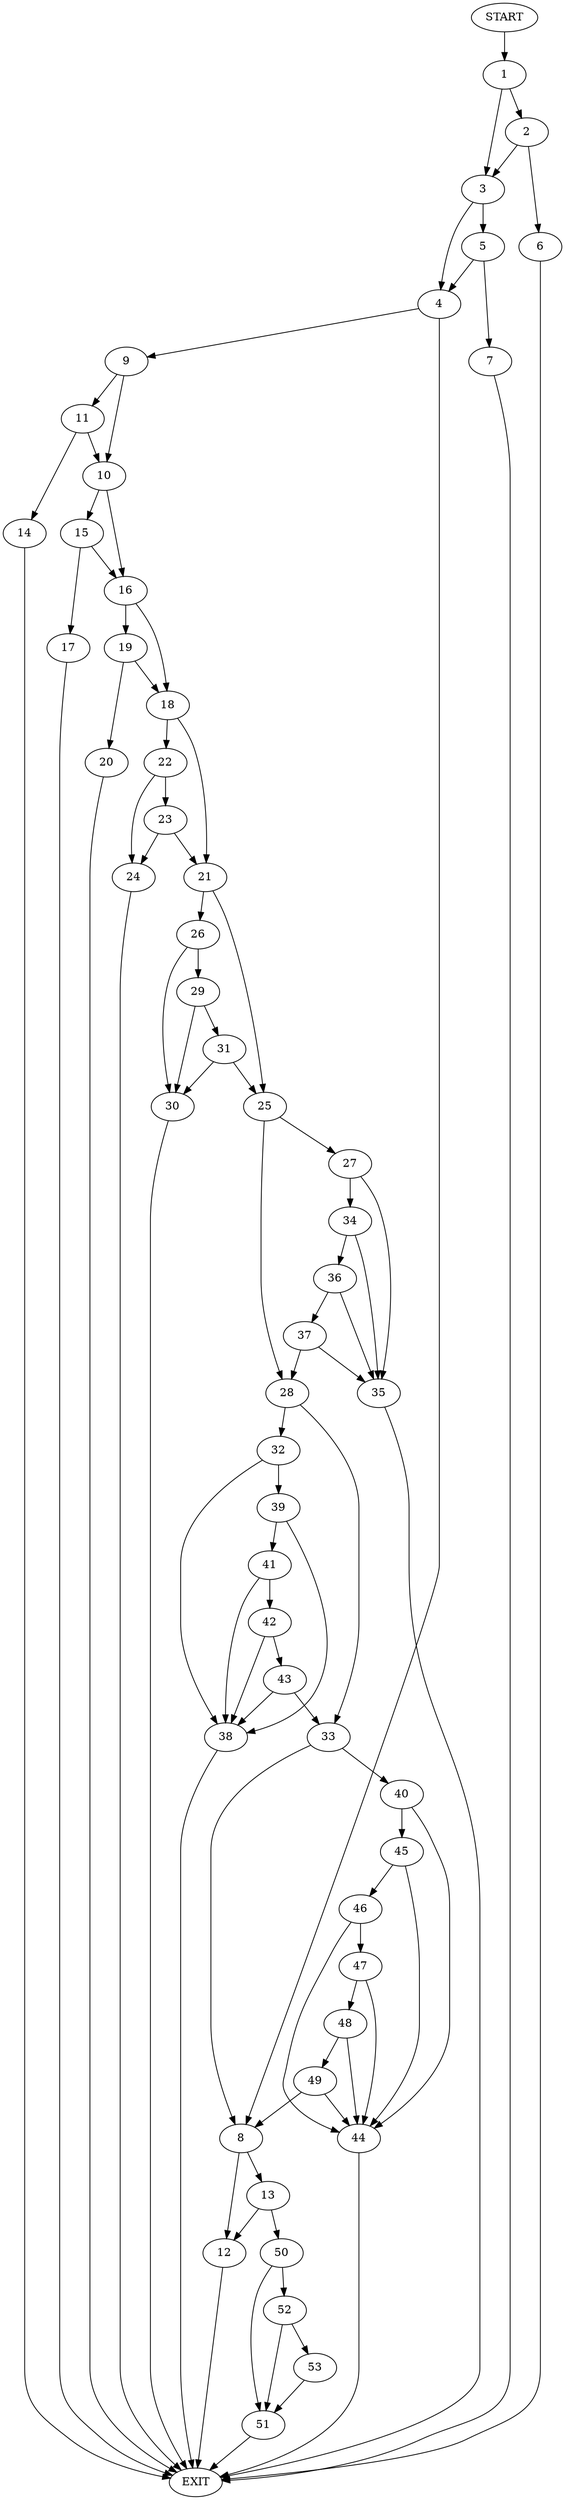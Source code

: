 digraph {
0 [label="START"]
54 [label="EXIT"]
0 -> 1
1 -> 2
1 -> 3
3 -> 4
3 -> 5
2 -> 6
2 -> 3
6 -> 54
5 -> 4
5 -> 7
4 -> 8
4 -> 9
7 -> 54
9 -> 10
9 -> 11
8 -> 12
8 -> 13
11 -> 14
11 -> 10
10 -> 15
10 -> 16
14 -> 54
15 -> 17
15 -> 16
16 -> 18
16 -> 19
17 -> 54
19 -> 20
19 -> 18
18 -> 21
18 -> 22
20 -> 54
22 -> 23
22 -> 24
21 -> 25
21 -> 26
23 -> 21
23 -> 24
24 -> 54
25 -> 27
25 -> 28
26 -> 29
26 -> 30
30 -> 54
29 -> 31
29 -> 30
31 -> 25
31 -> 30
28 -> 32
28 -> 33
27 -> 34
27 -> 35
34 -> 36
34 -> 35
35 -> 54
36 -> 35
36 -> 37
37 -> 28
37 -> 35
32 -> 38
32 -> 39
33 -> 8
33 -> 40
39 -> 38
39 -> 41
38 -> 54
41 -> 38
41 -> 42
42 -> 43
42 -> 38
43 -> 38
43 -> 33
40 -> 44
40 -> 45
44 -> 54
45 -> 44
45 -> 46
46 -> 47
46 -> 44
47 -> 44
47 -> 48
48 -> 49
48 -> 44
49 -> 8
49 -> 44
12 -> 54
13 -> 12
13 -> 50
50 -> 51
50 -> 52
51 -> 54
52 -> 53
52 -> 51
53 -> 51
}
